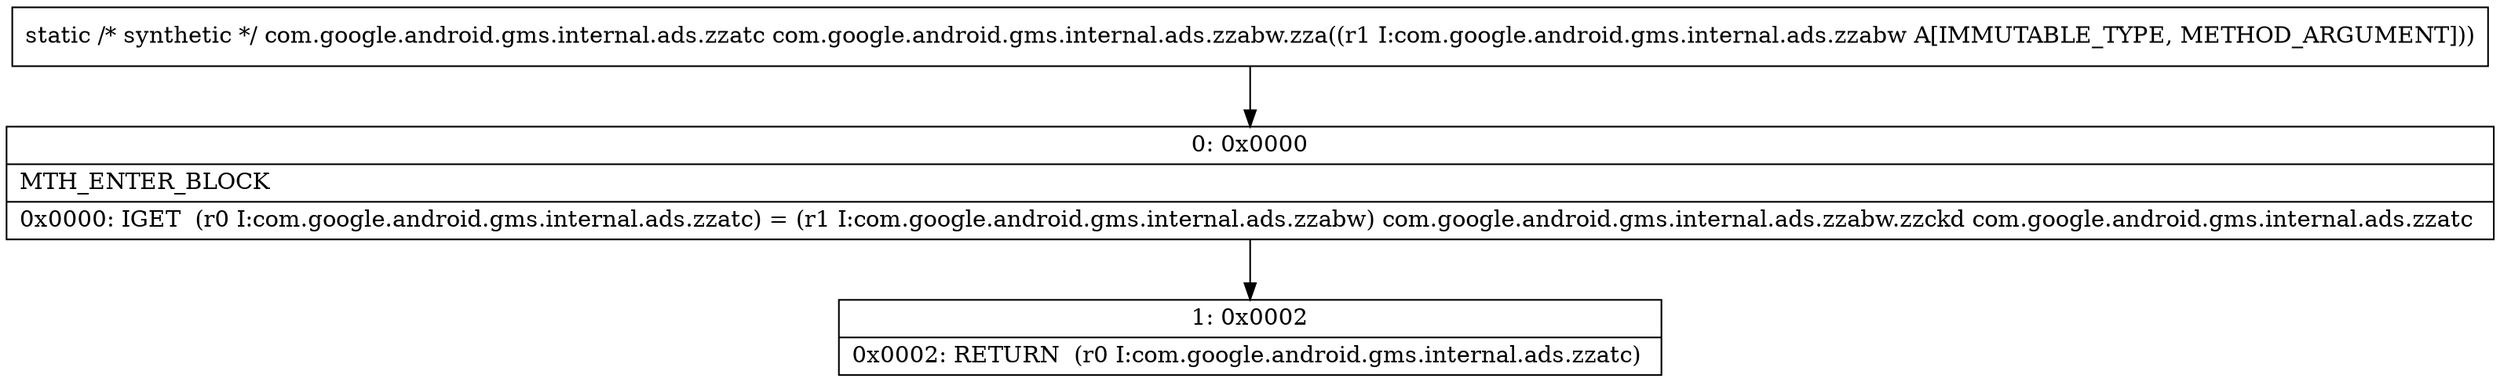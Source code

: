 digraph "CFG forcom.google.android.gms.internal.ads.zzabw.zza(Lcom\/google\/android\/gms\/internal\/ads\/zzabw;)Lcom\/google\/android\/gms\/internal\/ads\/zzatc;" {
Node_0 [shape=record,label="{0\:\ 0x0000|MTH_ENTER_BLOCK\l|0x0000: IGET  (r0 I:com.google.android.gms.internal.ads.zzatc) = (r1 I:com.google.android.gms.internal.ads.zzabw) com.google.android.gms.internal.ads.zzabw.zzckd com.google.android.gms.internal.ads.zzatc \l}"];
Node_1 [shape=record,label="{1\:\ 0x0002|0x0002: RETURN  (r0 I:com.google.android.gms.internal.ads.zzatc) \l}"];
MethodNode[shape=record,label="{static \/* synthetic *\/ com.google.android.gms.internal.ads.zzatc com.google.android.gms.internal.ads.zzabw.zza((r1 I:com.google.android.gms.internal.ads.zzabw A[IMMUTABLE_TYPE, METHOD_ARGUMENT])) }"];
MethodNode -> Node_0;
Node_0 -> Node_1;
}

